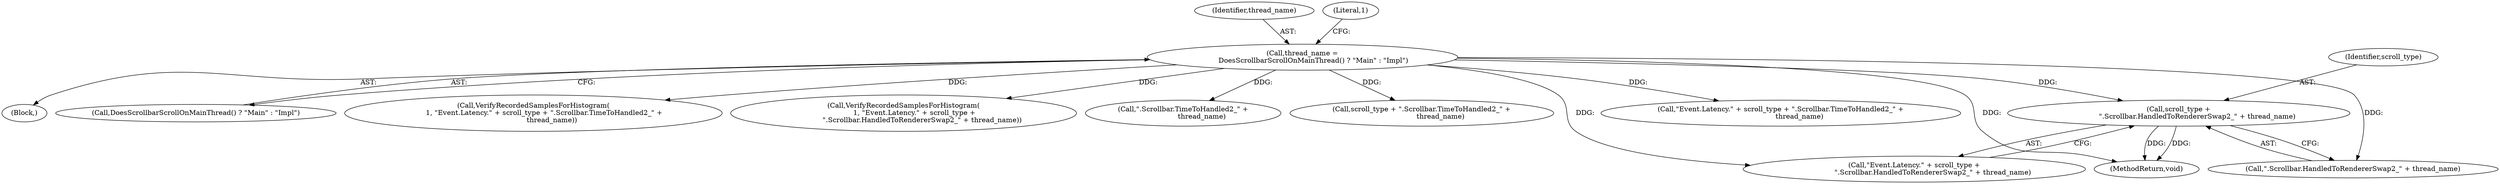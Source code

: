 digraph "1_Chrome_14f2111f9cec919a450115ce4914f228effca58e_1@API" {
"1000256" [label="(Call,scroll_type +\n                 \".Scrollbar.HandledToRendererSwap2_\" + thread_name)"];
"1000235" [label="(Call,thread_name =\n          DoesScrollbarScrollOnMainThread() ? \"Main\" : \"Impl\")"];
"1000261" [label="(MethodReturn,void)"];
"1000257" [label="(Identifier,scroll_type)"];
"1000201" [label="(Block,)"];
"1000237" [label="(Call,DoesScrollbarScrollOnMainThread() ? \"Main\" : \"Impl\")"];
"1000242" [label="(Call,VerifyRecordedSamplesForHistogram(\n          1, \"Event.Latency.\" + scroll_type + \".Scrollbar.TimeToHandled2_\" +\n                 thread_name))"];
"1000252" [label="(Call,VerifyRecordedSamplesForHistogram(\n          1, \"Event.Latency.\" + scroll_type +\n                 \".Scrollbar.HandledToRendererSwap2_\" + thread_name))"];
"1000248" [label="(Call,\".Scrollbar.TimeToHandled2_\" +\n                 thread_name)"];
"1000256" [label="(Call,scroll_type +\n                 \".Scrollbar.HandledToRendererSwap2_\" + thread_name)"];
"1000236" [label="(Identifier,thread_name)"];
"1000246" [label="(Call,scroll_type + \".Scrollbar.TimeToHandled2_\" +\n                 thread_name)"];
"1000258" [label="(Call,\".Scrollbar.HandledToRendererSwap2_\" + thread_name)"];
"1000244" [label="(Call,\"Event.Latency.\" + scroll_type + \".Scrollbar.TimeToHandled2_\" +\n                 thread_name)"];
"1000243" [label="(Literal,1)"];
"1000235" [label="(Call,thread_name =\n          DoesScrollbarScrollOnMainThread() ? \"Main\" : \"Impl\")"];
"1000254" [label="(Call,\"Event.Latency.\" + scroll_type +\n                 \".Scrollbar.HandledToRendererSwap2_\" + thread_name)"];
"1000256" -> "1000254"  [label="AST: "];
"1000256" -> "1000258"  [label="CFG: "];
"1000257" -> "1000256"  [label="AST: "];
"1000258" -> "1000256"  [label="AST: "];
"1000254" -> "1000256"  [label="CFG: "];
"1000256" -> "1000261"  [label="DDG: "];
"1000256" -> "1000261"  [label="DDG: "];
"1000235" -> "1000256"  [label="DDG: "];
"1000235" -> "1000201"  [label="AST: "];
"1000235" -> "1000237"  [label="CFG: "];
"1000236" -> "1000235"  [label="AST: "];
"1000237" -> "1000235"  [label="AST: "];
"1000243" -> "1000235"  [label="CFG: "];
"1000235" -> "1000261"  [label="DDG: "];
"1000235" -> "1000242"  [label="DDG: "];
"1000235" -> "1000244"  [label="DDG: "];
"1000235" -> "1000246"  [label="DDG: "];
"1000235" -> "1000248"  [label="DDG: "];
"1000235" -> "1000252"  [label="DDG: "];
"1000235" -> "1000254"  [label="DDG: "];
"1000235" -> "1000258"  [label="DDG: "];
}
